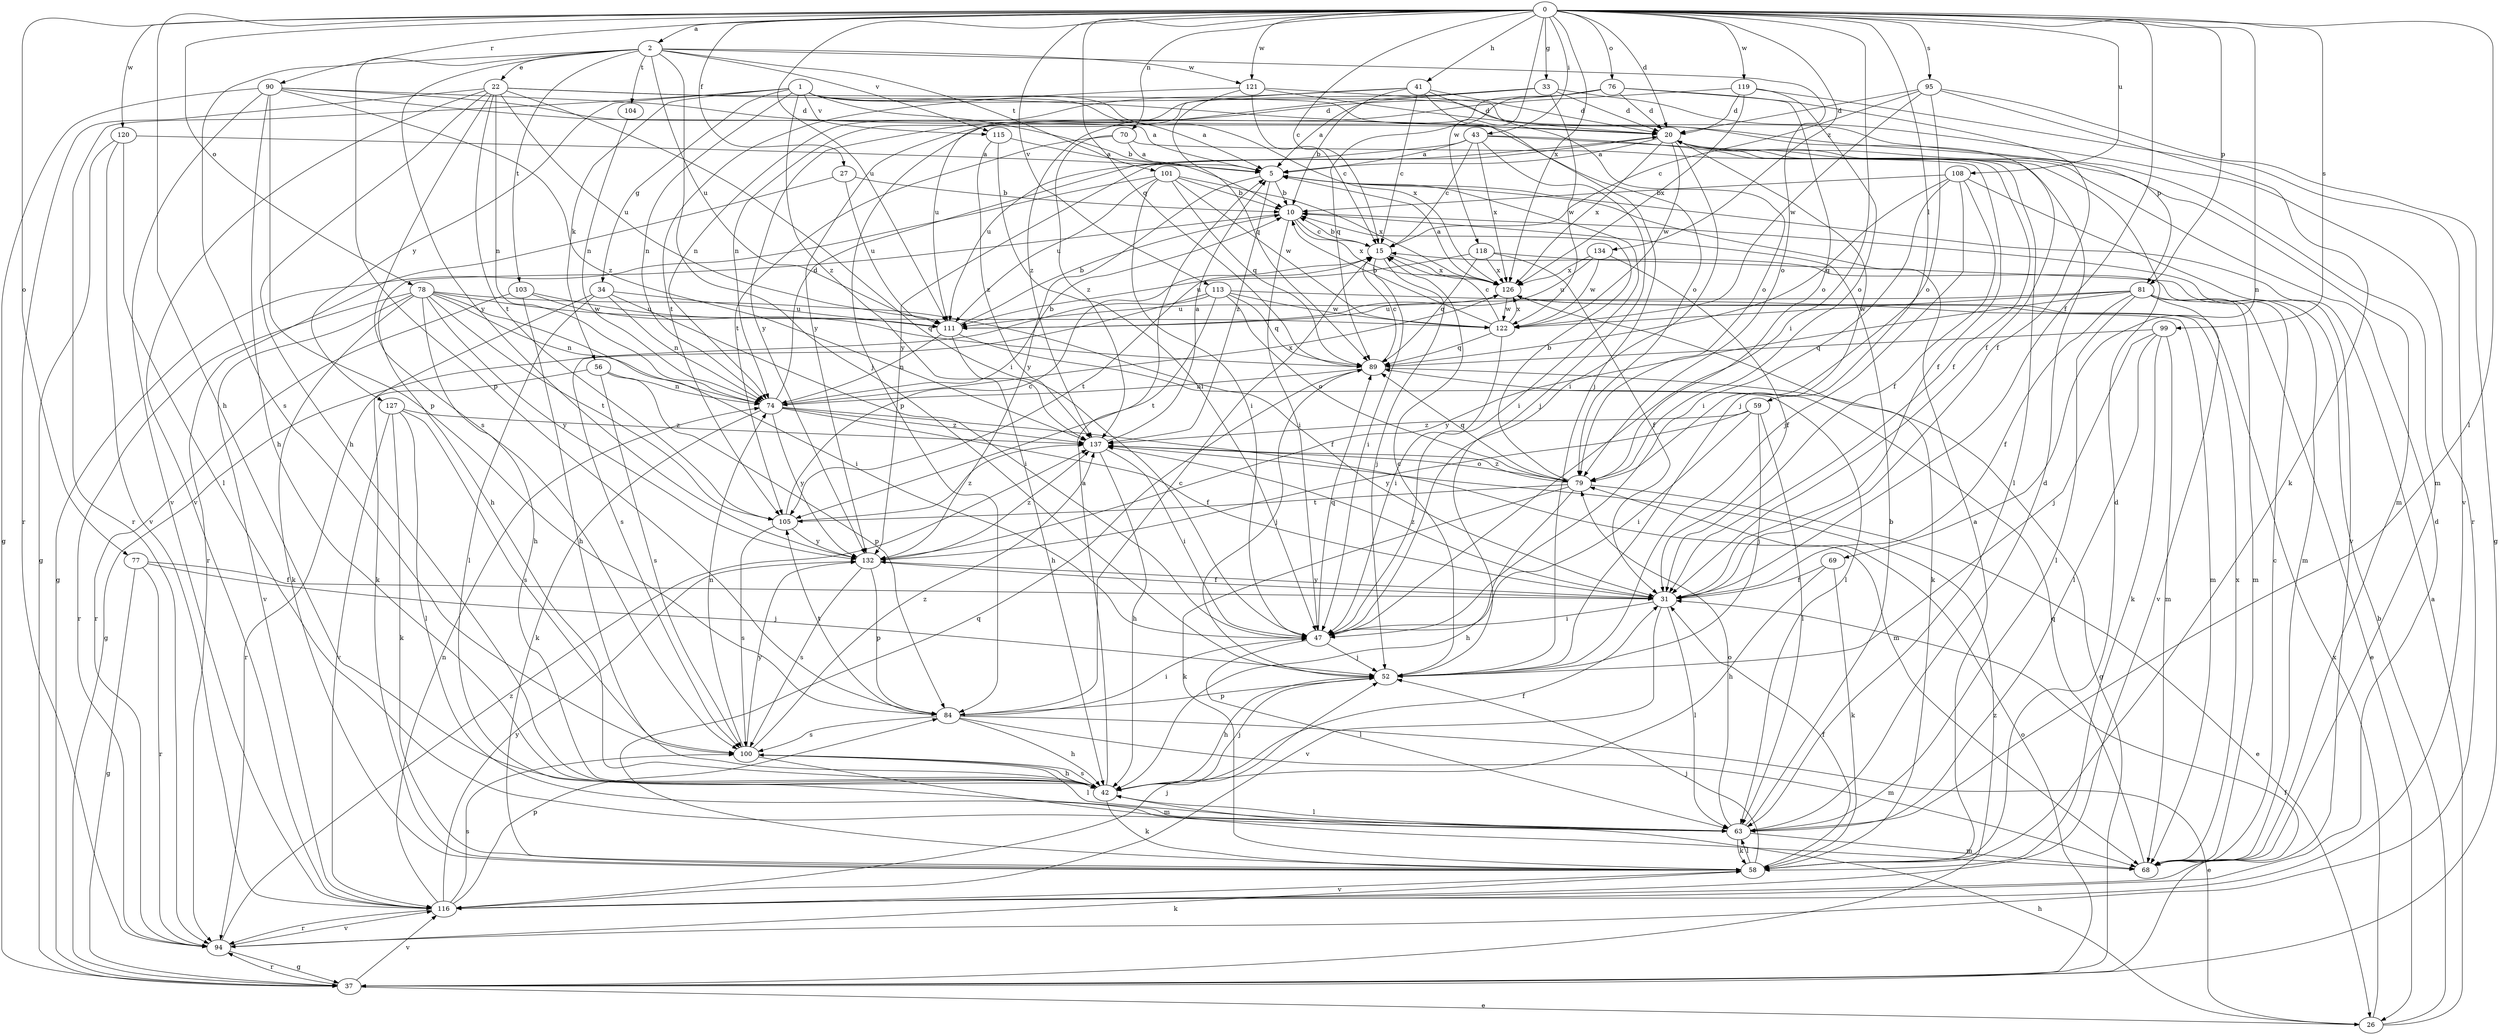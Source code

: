strict digraph  {
0;
1;
2;
5;
10;
15;
20;
22;
26;
27;
31;
33;
34;
37;
41;
42;
43;
47;
52;
56;
58;
59;
63;
68;
69;
70;
74;
76;
77;
78;
79;
81;
84;
89;
90;
94;
95;
99;
100;
101;
103;
104;
105;
108;
111;
113;
115;
116;
118;
119;
120;
121;
122;
126;
127;
132;
134;
137;
0 -> 2  [label=a];
0 -> 15  [label=c];
0 -> 20  [label=d];
0 -> 27  [label=f];
0 -> 31  [label=f];
0 -> 33  [label=g];
0 -> 41  [label=h];
0 -> 42  [label=h];
0 -> 43  [label=i];
0 -> 47  [label=i];
0 -> 59  [label=l];
0 -> 63  [label=l];
0 -> 69  [label=n];
0 -> 70  [label=n];
0 -> 76  [label=o];
0 -> 77  [label=o];
0 -> 78  [label=o];
0 -> 81  [label=p];
0 -> 89  [label=q];
0 -> 90  [label=r];
0 -> 95  [label=s];
0 -> 99  [label=s];
0 -> 108  [label=u];
0 -> 111  [label=u];
0 -> 113  [label=v];
0 -> 118  [label=w];
0 -> 119  [label=w];
0 -> 120  [label=w];
0 -> 121  [label=w];
0 -> 126  [label=x];
0 -> 134  [label=z];
1 -> 5  [label=a];
1 -> 10  [label=b];
1 -> 34  [label=g];
1 -> 56  [label=k];
1 -> 74  [label=n];
1 -> 81  [label=p];
1 -> 94  [label=r];
1 -> 115  [label=v];
1 -> 126  [label=x];
1 -> 127  [label=y];
1 -> 137  [label=z];
2 -> 22  [label=e];
2 -> 52  [label=j];
2 -> 79  [label=o];
2 -> 84  [label=p];
2 -> 100  [label=s];
2 -> 101  [label=t];
2 -> 103  [label=t];
2 -> 104  [label=t];
2 -> 111  [label=u];
2 -> 115  [label=v];
2 -> 121  [label=w];
2 -> 132  [label=y];
5 -> 10  [label=b];
5 -> 47  [label=i];
5 -> 132  [label=y];
5 -> 137  [label=z];
10 -> 15  [label=c];
10 -> 42  [label=h];
10 -> 47  [label=i];
10 -> 126  [label=x];
15 -> 10  [label=b];
15 -> 47  [label=i];
15 -> 52  [label=j];
15 -> 105  [label=t];
15 -> 126  [label=x];
20 -> 5  [label=a];
20 -> 47  [label=i];
20 -> 52  [label=j];
20 -> 68  [label=m];
20 -> 122  [label=w];
20 -> 126  [label=x];
20 -> 132  [label=y];
22 -> 20  [label=d];
22 -> 42  [label=h];
22 -> 47  [label=i];
22 -> 68  [label=m];
22 -> 74  [label=n];
22 -> 94  [label=r];
22 -> 100  [label=s];
22 -> 105  [label=t];
22 -> 111  [label=u];
22 -> 116  [label=v];
26 -> 5  [label=a];
26 -> 10  [label=b];
26 -> 42  [label=h];
26 -> 126  [label=x];
27 -> 10  [label=b];
27 -> 94  [label=r];
27 -> 111  [label=u];
31 -> 47  [label=i];
31 -> 63  [label=l];
31 -> 116  [label=v];
31 -> 132  [label=y];
31 -> 137  [label=z];
33 -> 5  [label=a];
33 -> 20  [label=d];
33 -> 74  [label=n];
33 -> 94  [label=r];
33 -> 122  [label=w];
33 -> 137  [label=z];
34 -> 47  [label=i];
34 -> 58  [label=k];
34 -> 63  [label=l];
34 -> 74  [label=n];
34 -> 111  [label=u];
37 -> 26  [label=e];
37 -> 31  [label=f];
37 -> 79  [label=o];
37 -> 94  [label=r];
37 -> 116  [label=v];
37 -> 137  [label=z];
41 -> 10  [label=b];
41 -> 15  [label=c];
41 -> 20  [label=d];
41 -> 52  [label=j];
41 -> 74  [label=n];
41 -> 79  [label=o];
41 -> 111  [label=u];
42 -> 5  [label=a];
42 -> 31  [label=f];
42 -> 52  [label=j];
42 -> 58  [label=k];
42 -> 63  [label=l];
42 -> 100  [label=s];
43 -> 5  [label=a];
43 -> 15  [label=c];
43 -> 31  [label=f];
43 -> 52  [label=j];
43 -> 63  [label=l];
43 -> 111  [label=u];
43 -> 126  [label=x];
47 -> 52  [label=j];
47 -> 63  [label=l];
47 -> 89  [label=q];
52 -> 15  [label=c];
52 -> 42  [label=h];
52 -> 84  [label=p];
56 -> 74  [label=n];
56 -> 84  [label=p];
56 -> 94  [label=r];
56 -> 100  [label=s];
58 -> 5  [label=a];
58 -> 20  [label=d];
58 -> 31  [label=f];
58 -> 52  [label=j];
58 -> 63  [label=l];
58 -> 89  [label=q];
58 -> 116  [label=v];
59 -> 47  [label=i];
59 -> 52  [label=j];
59 -> 63  [label=l];
59 -> 132  [label=y];
59 -> 137  [label=z];
63 -> 10  [label=b];
63 -> 20  [label=d];
63 -> 58  [label=k];
63 -> 68  [label=m];
63 -> 79  [label=o];
68 -> 15  [label=c];
68 -> 89  [label=q];
68 -> 126  [label=x];
69 -> 31  [label=f];
69 -> 42  [label=h];
69 -> 58  [label=k];
70 -> 5  [label=a];
70 -> 31  [label=f];
70 -> 105  [label=t];
70 -> 137  [label=z];
74 -> 10  [label=b];
74 -> 20  [label=d];
74 -> 31  [label=f];
74 -> 58  [label=k];
74 -> 68  [label=m];
74 -> 126  [label=x];
74 -> 132  [label=y];
74 -> 137  [label=z];
76 -> 20  [label=d];
76 -> 31  [label=f];
76 -> 79  [label=o];
76 -> 84  [label=p];
76 -> 89  [label=q];
76 -> 132  [label=y];
77 -> 31  [label=f];
77 -> 37  [label=g];
77 -> 52  [label=j];
77 -> 94  [label=r];
78 -> 31  [label=f];
78 -> 42  [label=h];
78 -> 47  [label=i];
78 -> 58  [label=k];
78 -> 74  [label=n];
78 -> 94  [label=r];
78 -> 105  [label=t];
78 -> 116  [label=v];
78 -> 122  [label=w];
78 -> 132  [label=y];
79 -> 10  [label=b];
79 -> 26  [label=e];
79 -> 42  [label=h];
79 -> 58  [label=k];
79 -> 89  [label=q];
79 -> 105  [label=t];
79 -> 137  [label=z];
81 -> 26  [label=e];
81 -> 31  [label=f];
81 -> 63  [label=l];
81 -> 68  [label=m];
81 -> 111  [label=u];
81 -> 116  [label=v];
81 -> 122  [label=w];
81 -> 132  [label=y];
84 -> 15  [label=c];
84 -> 26  [label=e];
84 -> 42  [label=h];
84 -> 47  [label=i];
84 -> 68  [label=m];
84 -> 100  [label=s];
84 -> 105  [label=t];
89 -> 15  [label=c];
89 -> 37  [label=g];
89 -> 52  [label=j];
89 -> 74  [label=n];
90 -> 5  [label=a];
90 -> 20  [label=d];
90 -> 37  [label=g];
90 -> 42  [label=h];
90 -> 79  [label=o];
90 -> 84  [label=p];
90 -> 116  [label=v];
90 -> 137  [label=z];
94 -> 37  [label=g];
94 -> 58  [label=k];
94 -> 116  [label=v];
94 -> 137  [label=z];
95 -> 15  [label=c];
95 -> 20  [label=d];
95 -> 37  [label=g];
95 -> 58  [label=k];
95 -> 79  [label=o];
95 -> 122  [label=w];
99 -> 52  [label=j];
99 -> 58  [label=k];
99 -> 63  [label=l];
99 -> 68  [label=m];
99 -> 89  [label=q];
100 -> 42  [label=h];
100 -> 63  [label=l];
100 -> 68  [label=m];
100 -> 74  [label=n];
100 -> 132  [label=y];
100 -> 137  [label=z];
101 -> 10  [label=b];
101 -> 37  [label=g];
101 -> 47  [label=i];
101 -> 89  [label=q];
101 -> 111  [label=u];
101 -> 122  [label=w];
101 -> 126  [label=x];
103 -> 42  [label=h];
103 -> 89  [label=q];
103 -> 94  [label=r];
103 -> 111  [label=u];
104 -> 74  [label=n];
105 -> 15  [label=c];
105 -> 100  [label=s];
105 -> 132  [label=y];
105 -> 137  [label=z];
108 -> 10  [label=b];
108 -> 31  [label=f];
108 -> 47  [label=i];
108 -> 52  [label=j];
108 -> 89  [label=q];
108 -> 116  [label=v];
111 -> 10  [label=b];
111 -> 42  [label=h];
111 -> 63  [label=l];
111 -> 74  [label=n];
113 -> 37  [label=g];
113 -> 68  [label=m];
113 -> 79  [label=o];
113 -> 89  [label=q];
113 -> 100  [label=s];
113 -> 105  [label=t];
113 -> 122  [label=w];
115 -> 5  [label=a];
115 -> 47  [label=i];
115 -> 137  [label=z];
116 -> 20  [label=d];
116 -> 52  [label=j];
116 -> 74  [label=n];
116 -> 84  [label=p];
116 -> 94  [label=r];
116 -> 100  [label=s];
116 -> 132  [label=y];
118 -> 31  [label=f];
118 -> 68  [label=m];
118 -> 89  [label=q];
118 -> 111  [label=u];
118 -> 126  [label=x];
119 -> 20  [label=d];
119 -> 79  [label=o];
119 -> 116  [label=v];
119 -> 126  [label=x];
119 -> 132  [label=y];
120 -> 5  [label=a];
120 -> 37  [label=g];
120 -> 63  [label=l];
120 -> 116  [label=v];
121 -> 15  [label=c];
121 -> 20  [label=d];
121 -> 31  [label=f];
121 -> 89  [label=q];
121 -> 105  [label=t];
122 -> 10  [label=b];
122 -> 15  [label=c];
122 -> 47  [label=i];
122 -> 89  [label=q];
122 -> 126  [label=x];
126 -> 5  [label=a];
126 -> 58  [label=k];
126 -> 111  [label=u];
126 -> 122  [label=w];
127 -> 58  [label=k];
127 -> 63  [label=l];
127 -> 100  [label=s];
127 -> 116  [label=v];
127 -> 137  [label=z];
132 -> 31  [label=f];
132 -> 84  [label=p];
132 -> 100  [label=s];
132 -> 137  [label=z];
134 -> 31  [label=f];
134 -> 111  [label=u];
134 -> 122  [label=w];
134 -> 126  [label=x];
137 -> 5  [label=a];
137 -> 42  [label=h];
137 -> 47  [label=i];
137 -> 79  [label=o];
}
